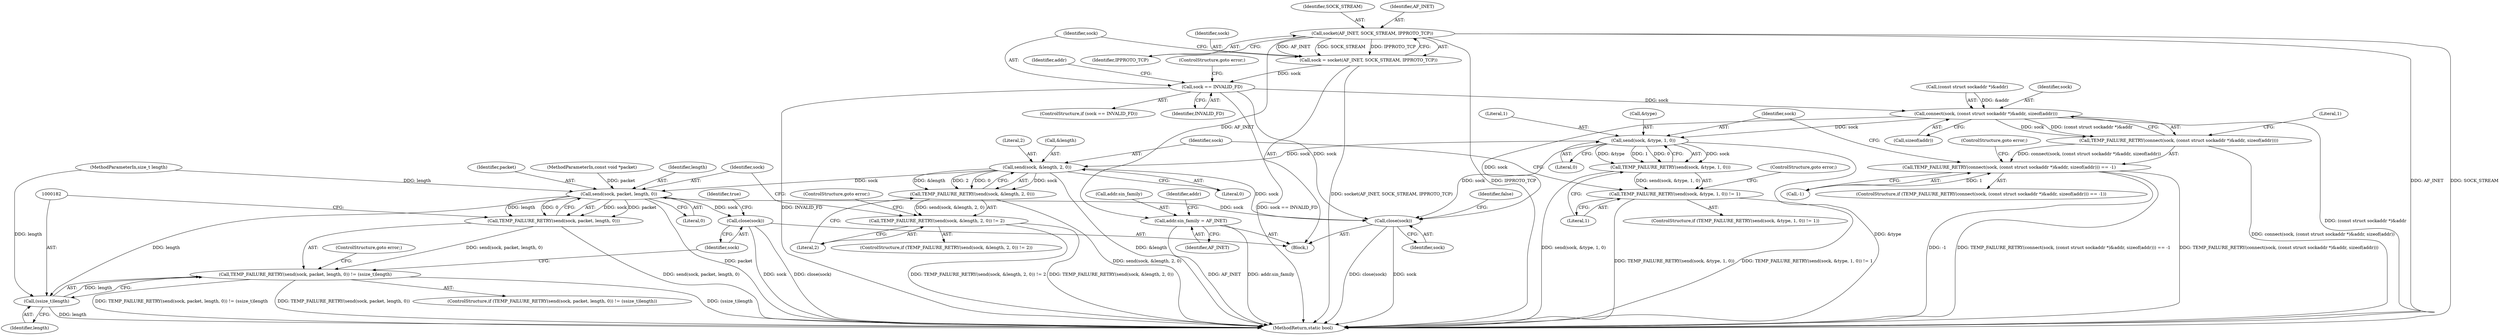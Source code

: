 digraph "0_Android_472271b153c5dc53c28beac55480a8d8434b2d5c_69@API" {
"1000108" [label="(Call,socket(AF_INET, SOCK_STREAM, IPPROTO_TCP))"];
"1000106" [label="(Call,sock = socket(AF_INET, SOCK_STREAM, IPPROTO_TCP))"];
"1000113" [label="(Call,sock == INVALID_FD)"];
"1000140" [label="(Call,connect(sock, (const struct sockaddr *)&addr, sizeof(addr)))"];
"1000139" [label="(Call,TEMP_FAILURE_RETRY(connect(sock, (const struct sockaddr *)&addr, sizeof(addr))))"];
"1000138" [label="(Call,TEMP_FAILURE_RETRY(connect(sock, (const struct sockaddr *)&addr, sizeof(addr))) == -1)"];
"1000154" [label="(Call,send(sock, &type, 1, 0))"];
"1000153" [label="(Call,TEMP_FAILURE_RETRY(send(sock, &type, 1, 0)))"];
"1000152" [label="(Call,TEMP_FAILURE_RETRY(send(sock, &type, 1, 0)) != 1)"];
"1000165" [label="(Call,send(sock, &length, 2, 0))"];
"1000164" [label="(Call,TEMP_FAILURE_RETRY(send(sock, &length, 2, 0)))"];
"1000163" [label="(Call,TEMP_FAILURE_RETRY(send(sock, &length, 2, 0)) != 2)"];
"1000176" [label="(Call,send(sock, packet, length, 0))"];
"1000175" [label="(Call,TEMP_FAILURE_RETRY(send(sock, packet, length, 0)))"];
"1000174" [label="(Call,TEMP_FAILURE_RETRY(send(sock, packet, length, 0)) != (ssize_t)length)"];
"1000181" [label="(Call,(ssize_t)length)"];
"1000185" [label="(Call,close(sock))"];
"1000190" [label="(Call,close(sock))"];
"1000118" [label="(Call,addr.sin_family = AF_INET)"];
"1000154" [label="(Call,send(sock, &type, 1, 0))"];
"1000142" [label="(Call,(const struct sockaddr *)&addr)"];
"1000148" [label="(Call,-1)"];
"1000138" [label="(Call,TEMP_FAILURE_RETRY(connect(sock, (const struct sockaddr *)&addr, sizeof(addr))) == -1)"];
"1000190" [label="(Call,close(sock))"];
"1000185" [label="(Call,close(sock))"];
"1000110" [label="(Identifier,SOCK_STREAM)"];
"1000112" [label="(ControlStructure,if (sock == INVALID_FD))"];
"1000175" [label="(Call,TEMP_FAILURE_RETRY(send(sock, packet, length, 0)))"];
"1000193" [label="(Identifier,false)"];
"1000176" [label="(Call,send(sock, packet, length, 0))"];
"1000149" [label="(Literal,1)"];
"1000163" [label="(Call,TEMP_FAILURE_RETRY(send(sock, &length, 2, 0)) != 2)"];
"1000109" [label="(Identifier,AF_INET)"];
"1000119" [label="(Call,addr.sin_family)"];
"1000155" [label="(Identifier,sock)"];
"1000169" [label="(Literal,2)"];
"1000122" [label="(Identifier,AF_INET)"];
"1000179" [label="(Identifier,length)"];
"1000113" [label="(Call,sock == INVALID_FD)"];
"1000120" [label="(Identifier,addr)"];
"1000139" [label="(Call,TEMP_FAILURE_RETRY(connect(sock, (const struct sockaddr *)&addr, sizeof(addr))))"];
"1000174" [label="(Call,TEMP_FAILURE_RETRY(send(sock, packet, length, 0)) != (ssize_t)length)"];
"1000108" [label="(Call,socket(AF_INET, SOCK_STREAM, IPPROTO_TCP))"];
"1000166" [label="(Identifier,sock)"];
"1000170" [label="(Literal,0)"];
"1000152" [label="(Call,TEMP_FAILURE_RETRY(send(sock, &type, 1, 0)) != 1)"];
"1000159" [label="(Literal,0)"];
"1000171" [label="(Literal,2)"];
"1000140" [label="(Call,connect(sock, (const struct sockaddr *)&addr, sizeof(addr)))"];
"1000162" [label="(ControlStructure,if (TEMP_FAILURE_RETRY(send(sock, &length, 2, 0)) != 2))"];
"1000178" [label="(Identifier,packet)"];
"1000180" [label="(Literal,0)"];
"1000181" [label="(Call,(ssize_t)length)"];
"1000161" [label="(ControlStructure,goto error;)"];
"1000151" [label="(ControlStructure,if (TEMP_FAILURE_RETRY(send(sock, &type, 1, 0)) != 1))"];
"1000186" [label="(Identifier,sock)"];
"1000177" [label="(Identifier,sock)"];
"1000104" [label="(Block,)"];
"1000153" [label="(Call,TEMP_FAILURE_RETRY(send(sock, &type, 1, 0)))"];
"1000107" [label="(Identifier,sock)"];
"1000116" [label="(ControlStructure,goto error;)"];
"1000150" [label="(ControlStructure,goto error;)"];
"1000160" [label="(Literal,1)"];
"1000137" [label="(ControlStructure,if (TEMP_FAILURE_RETRY(connect(sock, (const struct sockaddr *)&addr, sizeof(addr))) == -1))"];
"1000164" [label="(Call,TEMP_FAILURE_RETRY(send(sock, &length, 2, 0)))"];
"1000173" [label="(ControlStructure,if (TEMP_FAILURE_RETRY(send(sock, packet, length, 0)) != (ssize_t)length))"];
"1000118" [label="(Call,addr.sin_family = AF_INET)"];
"1000165" [label="(Call,send(sock, &length, 2, 0))"];
"1000115" [label="(Identifier,INVALID_FD)"];
"1000146" [label="(Call,sizeof(addr))"];
"1000141" [label="(Identifier,sock)"];
"1000156" [label="(Call,&type)"];
"1000114" [label="(Identifier,sock)"];
"1000106" [label="(Call,sock = socket(AF_INET, SOCK_STREAM, IPPROTO_TCP))"];
"1000194" [label="(MethodReturn,static bool)"];
"1000158" [label="(Literal,1)"];
"1000184" [label="(ControlStructure,goto error;)"];
"1000191" [label="(Identifier,sock)"];
"1000103" [label="(MethodParameterIn,size_t length)"];
"1000126" [label="(Identifier,addr)"];
"1000167" [label="(Call,&length)"];
"1000183" [label="(Identifier,length)"];
"1000102" [label="(MethodParameterIn,const void *packet)"];
"1000111" [label="(Identifier,IPPROTO_TCP)"];
"1000188" [label="(Identifier,true)"];
"1000172" [label="(ControlStructure,goto error;)"];
"1000108" -> "1000106"  [label="AST: "];
"1000108" -> "1000111"  [label="CFG: "];
"1000109" -> "1000108"  [label="AST: "];
"1000110" -> "1000108"  [label="AST: "];
"1000111" -> "1000108"  [label="AST: "];
"1000106" -> "1000108"  [label="CFG: "];
"1000108" -> "1000194"  [label="DDG: SOCK_STREAM"];
"1000108" -> "1000194"  [label="DDG: IPPROTO_TCP"];
"1000108" -> "1000194"  [label="DDG: AF_INET"];
"1000108" -> "1000106"  [label="DDG: AF_INET"];
"1000108" -> "1000106"  [label="DDG: SOCK_STREAM"];
"1000108" -> "1000106"  [label="DDG: IPPROTO_TCP"];
"1000108" -> "1000118"  [label="DDG: AF_INET"];
"1000106" -> "1000104"  [label="AST: "];
"1000107" -> "1000106"  [label="AST: "];
"1000114" -> "1000106"  [label="CFG: "];
"1000106" -> "1000194"  [label="DDG: socket(AF_INET, SOCK_STREAM, IPPROTO_TCP)"];
"1000106" -> "1000113"  [label="DDG: sock"];
"1000113" -> "1000112"  [label="AST: "];
"1000113" -> "1000115"  [label="CFG: "];
"1000114" -> "1000113"  [label="AST: "];
"1000115" -> "1000113"  [label="AST: "];
"1000116" -> "1000113"  [label="CFG: "];
"1000120" -> "1000113"  [label="CFG: "];
"1000113" -> "1000194"  [label="DDG: INVALID_FD"];
"1000113" -> "1000194"  [label="DDG: sock == INVALID_FD"];
"1000113" -> "1000140"  [label="DDG: sock"];
"1000113" -> "1000190"  [label="DDG: sock"];
"1000140" -> "1000139"  [label="AST: "];
"1000140" -> "1000146"  [label="CFG: "];
"1000141" -> "1000140"  [label="AST: "];
"1000142" -> "1000140"  [label="AST: "];
"1000146" -> "1000140"  [label="AST: "];
"1000139" -> "1000140"  [label="CFG: "];
"1000140" -> "1000194"  [label="DDG: (const struct sockaddr *)&addr"];
"1000140" -> "1000139"  [label="DDG: sock"];
"1000140" -> "1000139"  [label="DDG: (const struct sockaddr *)&addr"];
"1000142" -> "1000140"  [label="DDG: &addr"];
"1000140" -> "1000154"  [label="DDG: sock"];
"1000140" -> "1000190"  [label="DDG: sock"];
"1000139" -> "1000138"  [label="AST: "];
"1000149" -> "1000139"  [label="CFG: "];
"1000139" -> "1000194"  [label="DDG: connect(sock, (const struct sockaddr *)&addr, sizeof(addr))"];
"1000139" -> "1000138"  [label="DDG: connect(sock, (const struct sockaddr *)&addr, sizeof(addr))"];
"1000138" -> "1000137"  [label="AST: "];
"1000138" -> "1000148"  [label="CFG: "];
"1000148" -> "1000138"  [label="AST: "];
"1000150" -> "1000138"  [label="CFG: "];
"1000155" -> "1000138"  [label="CFG: "];
"1000138" -> "1000194"  [label="DDG: TEMP_FAILURE_RETRY(connect(sock, (const struct sockaddr *)&addr, sizeof(addr)))"];
"1000138" -> "1000194"  [label="DDG: -1"];
"1000138" -> "1000194"  [label="DDG: TEMP_FAILURE_RETRY(connect(sock, (const struct sockaddr *)&addr, sizeof(addr))) == -1"];
"1000148" -> "1000138"  [label="DDG: 1"];
"1000154" -> "1000153"  [label="AST: "];
"1000154" -> "1000159"  [label="CFG: "];
"1000155" -> "1000154"  [label="AST: "];
"1000156" -> "1000154"  [label="AST: "];
"1000158" -> "1000154"  [label="AST: "];
"1000159" -> "1000154"  [label="AST: "];
"1000153" -> "1000154"  [label="CFG: "];
"1000154" -> "1000194"  [label="DDG: &type"];
"1000154" -> "1000153"  [label="DDG: sock"];
"1000154" -> "1000153"  [label="DDG: &type"];
"1000154" -> "1000153"  [label="DDG: 1"];
"1000154" -> "1000153"  [label="DDG: 0"];
"1000154" -> "1000165"  [label="DDG: sock"];
"1000154" -> "1000190"  [label="DDG: sock"];
"1000153" -> "1000152"  [label="AST: "];
"1000160" -> "1000153"  [label="CFG: "];
"1000153" -> "1000194"  [label="DDG: send(sock, &type, 1, 0)"];
"1000153" -> "1000152"  [label="DDG: send(sock, &type, 1, 0)"];
"1000152" -> "1000151"  [label="AST: "];
"1000152" -> "1000160"  [label="CFG: "];
"1000160" -> "1000152"  [label="AST: "];
"1000161" -> "1000152"  [label="CFG: "];
"1000166" -> "1000152"  [label="CFG: "];
"1000152" -> "1000194"  [label="DDG: TEMP_FAILURE_RETRY(send(sock, &type, 1, 0))"];
"1000152" -> "1000194"  [label="DDG: TEMP_FAILURE_RETRY(send(sock, &type, 1, 0)) != 1"];
"1000165" -> "1000164"  [label="AST: "];
"1000165" -> "1000170"  [label="CFG: "];
"1000166" -> "1000165"  [label="AST: "];
"1000167" -> "1000165"  [label="AST: "];
"1000169" -> "1000165"  [label="AST: "];
"1000170" -> "1000165"  [label="AST: "];
"1000164" -> "1000165"  [label="CFG: "];
"1000165" -> "1000194"  [label="DDG: &length"];
"1000165" -> "1000164"  [label="DDG: sock"];
"1000165" -> "1000164"  [label="DDG: &length"];
"1000165" -> "1000164"  [label="DDG: 2"];
"1000165" -> "1000164"  [label="DDG: 0"];
"1000165" -> "1000176"  [label="DDG: sock"];
"1000165" -> "1000190"  [label="DDG: sock"];
"1000164" -> "1000163"  [label="AST: "];
"1000171" -> "1000164"  [label="CFG: "];
"1000164" -> "1000194"  [label="DDG: send(sock, &length, 2, 0)"];
"1000164" -> "1000163"  [label="DDG: send(sock, &length, 2, 0)"];
"1000163" -> "1000162"  [label="AST: "];
"1000163" -> "1000171"  [label="CFG: "];
"1000171" -> "1000163"  [label="AST: "];
"1000172" -> "1000163"  [label="CFG: "];
"1000177" -> "1000163"  [label="CFG: "];
"1000163" -> "1000194"  [label="DDG: TEMP_FAILURE_RETRY(send(sock, &length, 2, 0))"];
"1000163" -> "1000194"  [label="DDG: TEMP_FAILURE_RETRY(send(sock, &length, 2, 0)) != 2"];
"1000176" -> "1000175"  [label="AST: "];
"1000176" -> "1000180"  [label="CFG: "];
"1000177" -> "1000176"  [label="AST: "];
"1000178" -> "1000176"  [label="AST: "];
"1000179" -> "1000176"  [label="AST: "];
"1000180" -> "1000176"  [label="AST: "];
"1000175" -> "1000176"  [label="CFG: "];
"1000176" -> "1000194"  [label="DDG: packet"];
"1000176" -> "1000175"  [label="DDG: sock"];
"1000176" -> "1000175"  [label="DDG: packet"];
"1000176" -> "1000175"  [label="DDG: length"];
"1000176" -> "1000175"  [label="DDG: 0"];
"1000102" -> "1000176"  [label="DDG: packet"];
"1000103" -> "1000176"  [label="DDG: length"];
"1000176" -> "1000181"  [label="DDG: length"];
"1000176" -> "1000185"  [label="DDG: sock"];
"1000176" -> "1000190"  [label="DDG: sock"];
"1000175" -> "1000174"  [label="AST: "];
"1000182" -> "1000175"  [label="CFG: "];
"1000175" -> "1000194"  [label="DDG: send(sock, packet, length, 0)"];
"1000175" -> "1000174"  [label="DDG: send(sock, packet, length, 0)"];
"1000174" -> "1000173"  [label="AST: "];
"1000174" -> "1000181"  [label="CFG: "];
"1000181" -> "1000174"  [label="AST: "];
"1000184" -> "1000174"  [label="CFG: "];
"1000186" -> "1000174"  [label="CFG: "];
"1000174" -> "1000194"  [label="DDG: (ssize_t)length"];
"1000174" -> "1000194"  [label="DDG: TEMP_FAILURE_RETRY(send(sock, packet, length, 0)) != (ssize_t)length"];
"1000174" -> "1000194"  [label="DDG: TEMP_FAILURE_RETRY(send(sock, packet, length, 0))"];
"1000181" -> "1000174"  [label="DDG: length"];
"1000181" -> "1000183"  [label="CFG: "];
"1000182" -> "1000181"  [label="AST: "];
"1000183" -> "1000181"  [label="AST: "];
"1000181" -> "1000194"  [label="DDG: length"];
"1000103" -> "1000181"  [label="DDG: length"];
"1000185" -> "1000104"  [label="AST: "];
"1000185" -> "1000186"  [label="CFG: "];
"1000186" -> "1000185"  [label="AST: "];
"1000188" -> "1000185"  [label="CFG: "];
"1000185" -> "1000194"  [label="DDG: close(sock)"];
"1000185" -> "1000194"  [label="DDG: sock"];
"1000190" -> "1000104"  [label="AST: "];
"1000190" -> "1000191"  [label="CFG: "];
"1000191" -> "1000190"  [label="AST: "];
"1000193" -> "1000190"  [label="CFG: "];
"1000190" -> "1000194"  [label="DDG: close(sock)"];
"1000190" -> "1000194"  [label="DDG: sock"];
"1000118" -> "1000104"  [label="AST: "];
"1000118" -> "1000122"  [label="CFG: "];
"1000119" -> "1000118"  [label="AST: "];
"1000122" -> "1000118"  [label="AST: "];
"1000126" -> "1000118"  [label="CFG: "];
"1000118" -> "1000194"  [label="DDG: AF_INET"];
"1000118" -> "1000194"  [label="DDG: addr.sin_family"];
}

